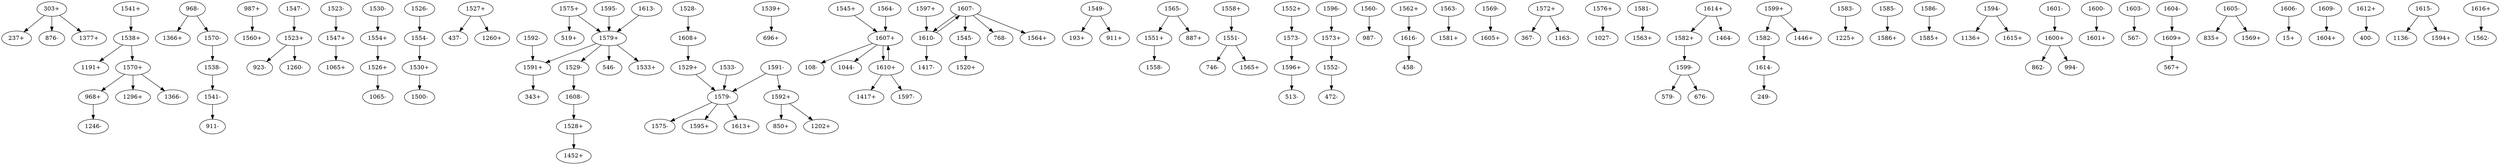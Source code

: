 digraph dist {
graph [k=22 s=200 n=10]
"303+" -> "237+" [d=31 e=5.3 n=15]
"303+" -> "876-" [d=46 e=3.3 n=40]
"303+" -> "1377+" [d=-1 e=5.2 n=16]
"968+" -> "1246-" [d=84 e=5.7 n=13]
"968-" -> "1366+" [d=-8 e=6.0 n=12]
"968-" -> "1570-" [d=99 e=6.2 n=11]
"987+" -> "1560+" [d=34 e=2.6 n=64]
"1523+" -> "923-" [d=55 e=6.2 n=11]
"1523+" -> "1260-" [d=103 e=6.0 n=12]
"1523-" -> "1547+" [d=-7 e=2.6 n=65]
"1526+" -> "1065-" [d=78 e=5.3 n=15]
"1526-" -> "1554-" [d=38 e=5.5 n=14]
"1527+" -> "437-" [d=106 e=6.2 n=11]
"1527+" -> "1260+" [d=70 e=4.6 n=20]
"1528+" -> "1452+" [d=29 e=5.5 n=14]
"1528-" -> "1608+" [d=78 e=3.9 n=28]
"1529+" -> "1579-" [d=-2623 e=5.3 n=15]
"1529-" -> "1608-" [d=47 e=2.7 n=59]
"1530+" -> "1500-" [d=26 e=3.8 n=29]
"1530-" -> "1554+" [d=-128 e=6.0 n=12]
"1533-" -> "1579-" [d=-26 e=2.1 n=101]
"1538+" -> "1191+" [d=-21 e=6.5 n=10]
"1538+" -> "1570+" [d=85 e=4.4 n=22]
"1538-" -> "1541-" [d=68 e=4.1 n=25]
"1539+" -> "696+" [d=38 e=6.0 n=12]
"1541+" -> "1538+" [d=68 e=4.1 n=25]
"1541-" -> "911-" [d=80 e=4.1 n=26]
"1545+" -> "1607+" [d=71 e=3.9 n=28]
"1545-" -> "1520+" [d=74 e=4.6 n=20]
"1547+" -> "1065+" [d=99 e=5.5 n=14]
"1547-" -> "1523+" [d=-7 e=2.6 n=65]
"1549-" -> "193+" [d=0 e=4.3 n=23]
"1549-" -> "911+" [d=53 e=5.3 n=15]
"1551+" -> "1558-" [d=-172 e=3.1 n=44]
"1551-" -> "746-" [d=15 e=6.2 n=11]
"1551-" -> "1565+" [d=62 e=3.5 n=34]
"1552+" -> "1573-" [d=-133 e=3.0 n=48]
"1552-" -> "472-" [d=-18 e=5.0 n=17]
"1554+" -> "1526+" [d=38 e=5.5 n=14]
"1554-" -> "1530+" [d=-128 e=6.0 n=12]
"1558+" -> "1551-" [d=-172 e=3.1 n=44]
"1560-" -> "987-" [d=34 e=2.6 n=64]
"1562+" -> "1616-" [d=-75 e=3.0 n=48]
"1563-" -> "1581+" [d=41 e=3.8 n=30]
"1564-" -> "1607+" [d=-1426 e=5.5 n=14]
"1565-" -> "887+" [d=29 e=5.2 n=16]
"1565-" -> "1551+" [d=62 e=3.5 n=34]
"1569-" -> "1605+" [d=-15 e=4.2 n=24]
"1570+" -> "968+" [d=99 e=6.2 n=11]
"1570+" -> "1296+" [d=11 e=5.7 n=13]
"1570+" -> "1366-" [d=51 e=4.1 n=26]
"1570-" -> "1538-" [d=85 e=4.4 n=22]
"1572+" -> "367-" [d=31 e=5.7 n=13]
"1572+" -> "1163-" [d=49 e=3.0 n=49]
"1573+" -> "1552-" [d=-133 e=3.0 n=48]
"1573-" -> "1596+" [d=-208 e=4.5 n=21]
"1575+" -> "519+" [d=-13 e=3.2 n=41]
"1575+" -> "1579+" [d=-2477 e=2.8 n=55]
"1576+" -> "1027-" [d=79 e=4.6 n=20]
"1579+" -> "546-" [d=13 e=4.4 n=22]
"1579+" -> "1529-" [d=-2623 e=5.3 n=15]
"1579+" -> "1533+" [d=-26 e=2.1 n=101]
"1579+" -> "1591+" [d=-2641 e=5.2 n=16]
"1581-" -> "1563+" [d=41 e=3.8 n=30]
"1579-" -> "1575-" [d=-2477 e=2.8 n=55]
"1579-" -> "1595+" [d=-108 e=6.0 n=12]
"1579-" -> "1613+" [d=17 e=3.8 n=29]
"1582+" -> "1599-" [d=84 e=5.5 n=14]
"1582-" -> "1614-" [d=69 e=3.5 n=34]
"1583-" -> "1225+" [d=62 e=4.3 n=23]
"1585-" -> "1586+" [d=-48 e=2.3 n=81]
"1586-" -> "1585+" [d=-48 e=2.3 n=81]
"1591+" -> "343+" [d=-14 e=5.2 n=16]
"1591-" -> "1579-" [d=-2641 e=5.2 n=16]
"1591-" -> "1592+" [d=-69 e=3.2 n=42]
"1592+" -> "850+" [d=70 e=3.5 n=34]
"1592+" -> "1202+" [d=28 e=6.5 n=10]
"1592-" -> "1591+" [d=-69 e=3.2 n=42]
"1594-" -> "1136+" [d=-33 e=5.5 n=14]
"1594-" -> "1615+" [d=30 e=2.6 n=63]
"1595-" -> "1579+" [d=-108 e=6.0 n=12]
"1596+" -> "513-" [d=-20 e=2.0 n=104]
"1596-" -> "1573+" [d=-208 e=4.5 n=21]
"1597+" -> "1610-" [d=-160 e=4.6 n=20]
"1599+" -> "1446+" [d=41 e=6.5 n=10]
"1599+" -> "1582-" [d=84 e=5.5 n=14]
"1599-" -> "579-" [d=-25 e=3.7 n=32]
"1599-" -> "676-" [d=17 e=3.1 n=44]
"1600+" -> "862-" [d=96 e=5.0 n=17]
"1600+" -> "994-" [d=75 e=6.2 n=11]
"1600-" -> "1601+" [d=-179 e=5.2 n=16]
"1601-" -> "1600+" [d=-179 e=5.2 n=16]
"1603-" -> "567-" [d=2 e=5.7 n=13]
"1604-" -> "1609+" [d=78 e=6.5 n=10]
"1605-" -> "835+" [d=-2291 e=6.5 n=10]
"1605-" -> "1569+" [d=-15 e=4.2 n=24]
"1606-" -> "15+" [d=-6516 e=6.0 n=12]
"1607+" -> "108-" [d=49 e=6.0 n=12]
"1607+" -> "1044-" [d=79 e=6.5 n=10]
"1607+" -> "1610+" [d=-13645 e=5.7 n=13]
"1607-" -> "768-" [d=-12 e=5.3 n=15]
"1607-" -> "1545-" [d=71 e=3.9 n=28]
"1607-" -> "1564+" [d=-1426 e=5.5 n=14]
"1607-" -> "1610-" [d=-7313 e=6.5 n=10]
"1608+" -> "1529+" [d=47 e=2.7 n=59]
"1608-" -> "1528+" [d=78 e=3.9 n=28]
"1609+" -> "567+" [d=39 e=5.0 n=17]
"1609-" -> "1604+" [d=78 e=6.5 n=10]
"1610+" -> "1417+" [d=-1721 e=4.5 n=21]
"1610+" -> "1597-" [d=-160 e=4.6 n=20]
"1610+" -> "1607+" [d=-7313 e=6.5 n=10]
"1610-" -> "1417-" [d=-9301 e=3.3 n=40]
"1610-" -> "1607-" [d=-13645 e=5.7 n=13]
"1612+" -> "400-" [d=93 e=6.2 n=11]
"1613-" -> "1579+" [d=17 e=3.8 n=29]
"1614+" -> "1464-" [d=-1947 e=5.7 n=13]
"1614+" -> "1582+" [d=69 e=3.5 n=34]
"1614-" -> "249-" [d=-2200 e=5.7 n=13]
"1615-" -> "1136-" [d=-14 e=5.0 n=17]
"1615-" -> "1594+" [d=30 e=2.6 n=63]
"1616+" -> "1562-" [d=-75 e=3.0 n=48]
"1616-" -> "458-" [d=44 e=6.5 n=10]
}
